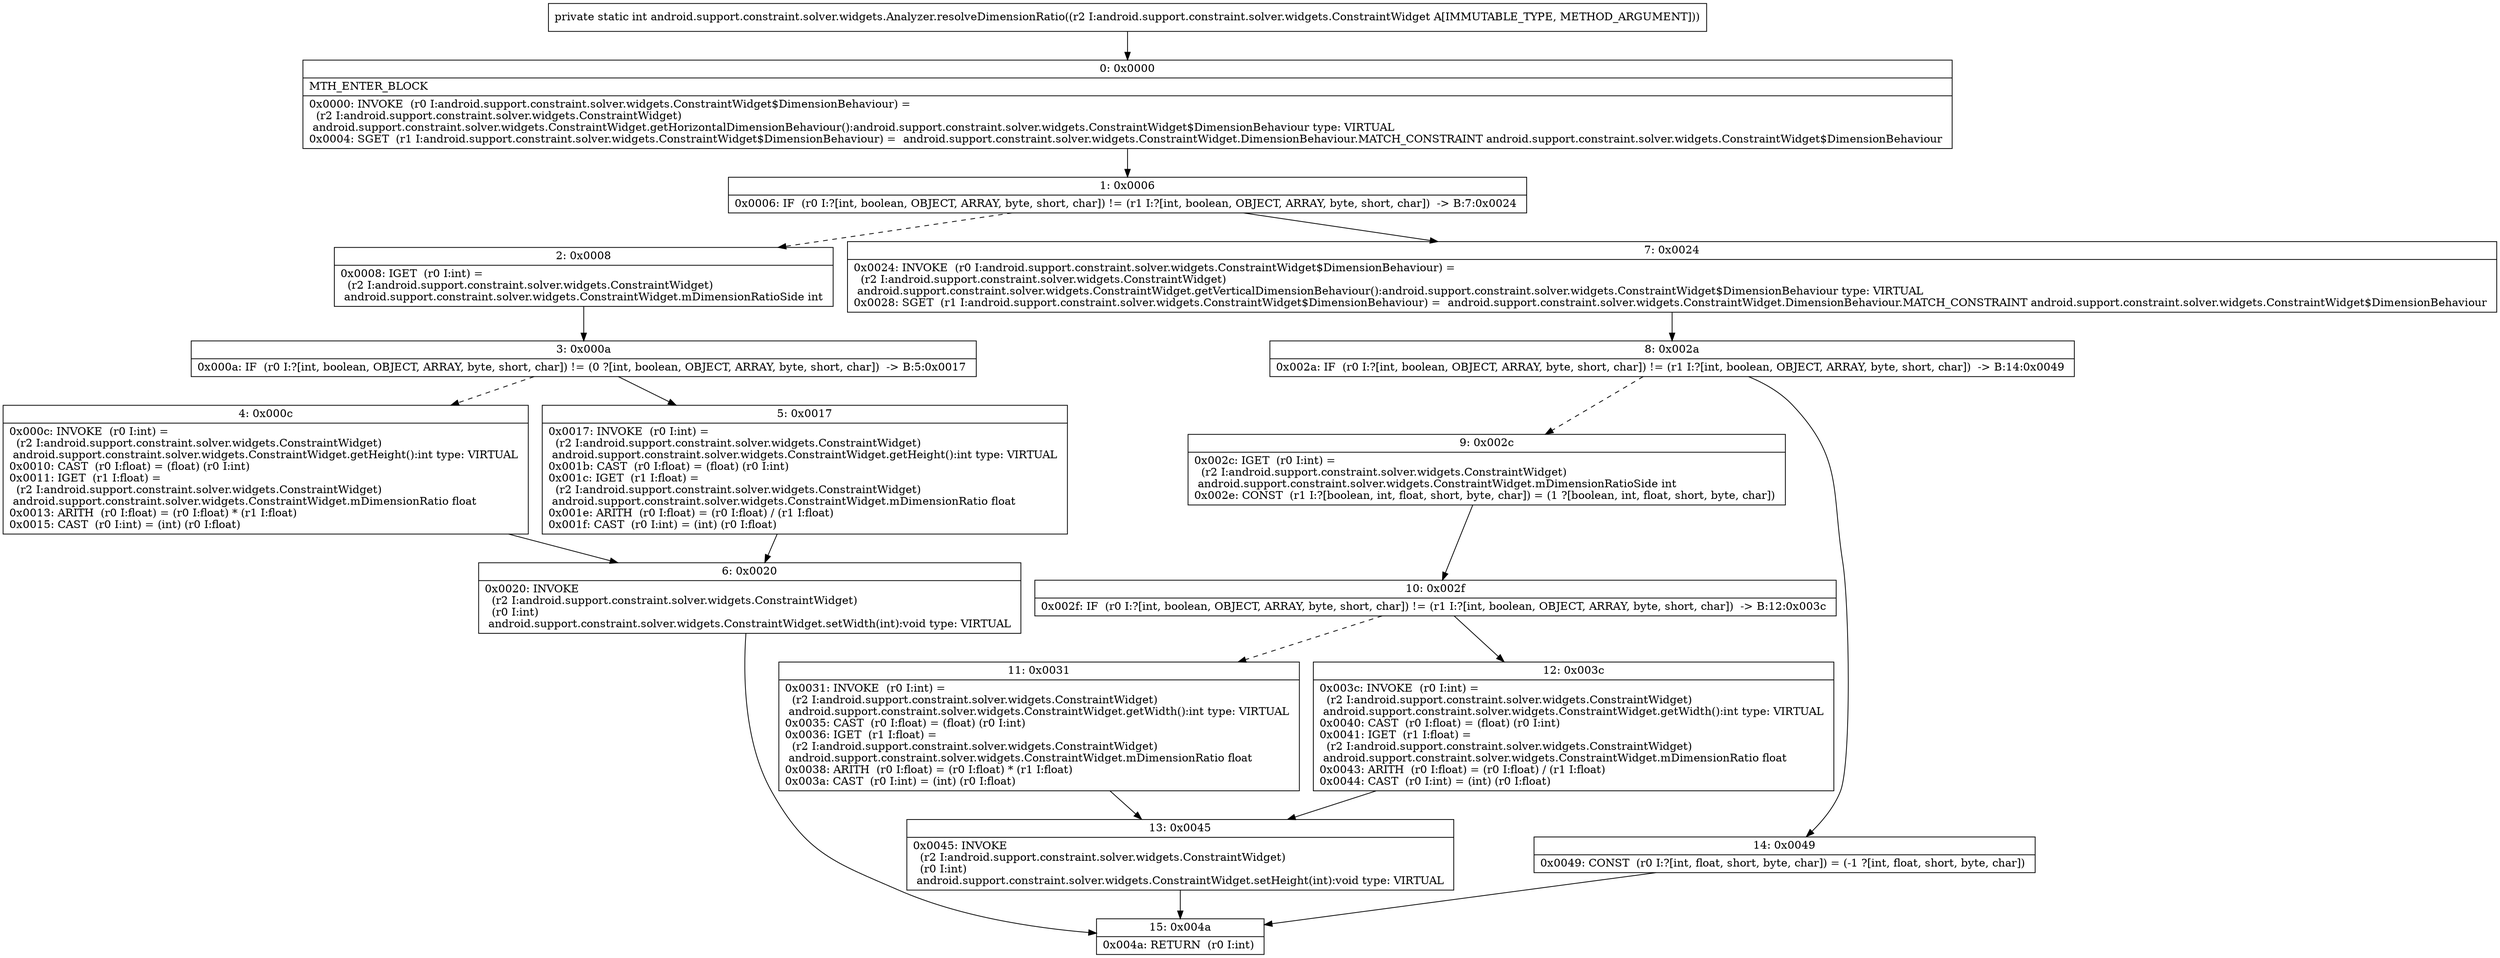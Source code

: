 digraph "CFG forandroid.support.constraint.solver.widgets.Analyzer.resolveDimensionRatio(Landroid\/support\/constraint\/solver\/widgets\/ConstraintWidget;)I" {
Node_0 [shape=record,label="{0\:\ 0x0000|MTH_ENTER_BLOCK\l|0x0000: INVOKE  (r0 I:android.support.constraint.solver.widgets.ConstraintWidget$DimensionBehaviour) = \l  (r2 I:android.support.constraint.solver.widgets.ConstraintWidget)\l android.support.constraint.solver.widgets.ConstraintWidget.getHorizontalDimensionBehaviour():android.support.constraint.solver.widgets.ConstraintWidget$DimensionBehaviour type: VIRTUAL \l0x0004: SGET  (r1 I:android.support.constraint.solver.widgets.ConstraintWidget$DimensionBehaviour) =  android.support.constraint.solver.widgets.ConstraintWidget.DimensionBehaviour.MATCH_CONSTRAINT android.support.constraint.solver.widgets.ConstraintWidget$DimensionBehaviour \l}"];
Node_1 [shape=record,label="{1\:\ 0x0006|0x0006: IF  (r0 I:?[int, boolean, OBJECT, ARRAY, byte, short, char]) != (r1 I:?[int, boolean, OBJECT, ARRAY, byte, short, char])  \-\> B:7:0x0024 \l}"];
Node_2 [shape=record,label="{2\:\ 0x0008|0x0008: IGET  (r0 I:int) = \l  (r2 I:android.support.constraint.solver.widgets.ConstraintWidget)\l android.support.constraint.solver.widgets.ConstraintWidget.mDimensionRatioSide int \l}"];
Node_3 [shape=record,label="{3\:\ 0x000a|0x000a: IF  (r0 I:?[int, boolean, OBJECT, ARRAY, byte, short, char]) != (0 ?[int, boolean, OBJECT, ARRAY, byte, short, char])  \-\> B:5:0x0017 \l}"];
Node_4 [shape=record,label="{4\:\ 0x000c|0x000c: INVOKE  (r0 I:int) = \l  (r2 I:android.support.constraint.solver.widgets.ConstraintWidget)\l android.support.constraint.solver.widgets.ConstraintWidget.getHeight():int type: VIRTUAL \l0x0010: CAST  (r0 I:float) = (float) (r0 I:int) \l0x0011: IGET  (r1 I:float) = \l  (r2 I:android.support.constraint.solver.widgets.ConstraintWidget)\l android.support.constraint.solver.widgets.ConstraintWidget.mDimensionRatio float \l0x0013: ARITH  (r0 I:float) = (r0 I:float) * (r1 I:float) \l0x0015: CAST  (r0 I:int) = (int) (r0 I:float) \l}"];
Node_5 [shape=record,label="{5\:\ 0x0017|0x0017: INVOKE  (r0 I:int) = \l  (r2 I:android.support.constraint.solver.widgets.ConstraintWidget)\l android.support.constraint.solver.widgets.ConstraintWidget.getHeight():int type: VIRTUAL \l0x001b: CAST  (r0 I:float) = (float) (r0 I:int) \l0x001c: IGET  (r1 I:float) = \l  (r2 I:android.support.constraint.solver.widgets.ConstraintWidget)\l android.support.constraint.solver.widgets.ConstraintWidget.mDimensionRatio float \l0x001e: ARITH  (r0 I:float) = (r0 I:float) \/ (r1 I:float) \l0x001f: CAST  (r0 I:int) = (int) (r0 I:float) \l}"];
Node_6 [shape=record,label="{6\:\ 0x0020|0x0020: INVOKE  \l  (r2 I:android.support.constraint.solver.widgets.ConstraintWidget)\l  (r0 I:int)\l android.support.constraint.solver.widgets.ConstraintWidget.setWidth(int):void type: VIRTUAL \l}"];
Node_7 [shape=record,label="{7\:\ 0x0024|0x0024: INVOKE  (r0 I:android.support.constraint.solver.widgets.ConstraintWidget$DimensionBehaviour) = \l  (r2 I:android.support.constraint.solver.widgets.ConstraintWidget)\l android.support.constraint.solver.widgets.ConstraintWidget.getVerticalDimensionBehaviour():android.support.constraint.solver.widgets.ConstraintWidget$DimensionBehaviour type: VIRTUAL \l0x0028: SGET  (r1 I:android.support.constraint.solver.widgets.ConstraintWidget$DimensionBehaviour) =  android.support.constraint.solver.widgets.ConstraintWidget.DimensionBehaviour.MATCH_CONSTRAINT android.support.constraint.solver.widgets.ConstraintWidget$DimensionBehaviour \l}"];
Node_8 [shape=record,label="{8\:\ 0x002a|0x002a: IF  (r0 I:?[int, boolean, OBJECT, ARRAY, byte, short, char]) != (r1 I:?[int, boolean, OBJECT, ARRAY, byte, short, char])  \-\> B:14:0x0049 \l}"];
Node_9 [shape=record,label="{9\:\ 0x002c|0x002c: IGET  (r0 I:int) = \l  (r2 I:android.support.constraint.solver.widgets.ConstraintWidget)\l android.support.constraint.solver.widgets.ConstraintWidget.mDimensionRatioSide int \l0x002e: CONST  (r1 I:?[boolean, int, float, short, byte, char]) = (1 ?[boolean, int, float, short, byte, char]) \l}"];
Node_10 [shape=record,label="{10\:\ 0x002f|0x002f: IF  (r0 I:?[int, boolean, OBJECT, ARRAY, byte, short, char]) != (r1 I:?[int, boolean, OBJECT, ARRAY, byte, short, char])  \-\> B:12:0x003c \l}"];
Node_11 [shape=record,label="{11\:\ 0x0031|0x0031: INVOKE  (r0 I:int) = \l  (r2 I:android.support.constraint.solver.widgets.ConstraintWidget)\l android.support.constraint.solver.widgets.ConstraintWidget.getWidth():int type: VIRTUAL \l0x0035: CAST  (r0 I:float) = (float) (r0 I:int) \l0x0036: IGET  (r1 I:float) = \l  (r2 I:android.support.constraint.solver.widgets.ConstraintWidget)\l android.support.constraint.solver.widgets.ConstraintWidget.mDimensionRatio float \l0x0038: ARITH  (r0 I:float) = (r0 I:float) * (r1 I:float) \l0x003a: CAST  (r0 I:int) = (int) (r0 I:float) \l}"];
Node_12 [shape=record,label="{12\:\ 0x003c|0x003c: INVOKE  (r0 I:int) = \l  (r2 I:android.support.constraint.solver.widgets.ConstraintWidget)\l android.support.constraint.solver.widgets.ConstraintWidget.getWidth():int type: VIRTUAL \l0x0040: CAST  (r0 I:float) = (float) (r0 I:int) \l0x0041: IGET  (r1 I:float) = \l  (r2 I:android.support.constraint.solver.widgets.ConstraintWidget)\l android.support.constraint.solver.widgets.ConstraintWidget.mDimensionRatio float \l0x0043: ARITH  (r0 I:float) = (r0 I:float) \/ (r1 I:float) \l0x0044: CAST  (r0 I:int) = (int) (r0 I:float) \l}"];
Node_13 [shape=record,label="{13\:\ 0x0045|0x0045: INVOKE  \l  (r2 I:android.support.constraint.solver.widgets.ConstraintWidget)\l  (r0 I:int)\l android.support.constraint.solver.widgets.ConstraintWidget.setHeight(int):void type: VIRTUAL \l}"];
Node_14 [shape=record,label="{14\:\ 0x0049|0x0049: CONST  (r0 I:?[int, float, short, byte, char]) = (\-1 ?[int, float, short, byte, char]) \l}"];
Node_15 [shape=record,label="{15\:\ 0x004a|0x004a: RETURN  (r0 I:int) \l}"];
MethodNode[shape=record,label="{private static int android.support.constraint.solver.widgets.Analyzer.resolveDimensionRatio((r2 I:android.support.constraint.solver.widgets.ConstraintWidget A[IMMUTABLE_TYPE, METHOD_ARGUMENT])) }"];
MethodNode -> Node_0;
Node_0 -> Node_1;
Node_1 -> Node_2[style=dashed];
Node_1 -> Node_7;
Node_2 -> Node_3;
Node_3 -> Node_4[style=dashed];
Node_3 -> Node_5;
Node_4 -> Node_6;
Node_5 -> Node_6;
Node_6 -> Node_15;
Node_7 -> Node_8;
Node_8 -> Node_9[style=dashed];
Node_8 -> Node_14;
Node_9 -> Node_10;
Node_10 -> Node_11[style=dashed];
Node_10 -> Node_12;
Node_11 -> Node_13;
Node_12 -> Node_13;
Node_13 -> Node_15;
Node_14 -> Node_15;
}


